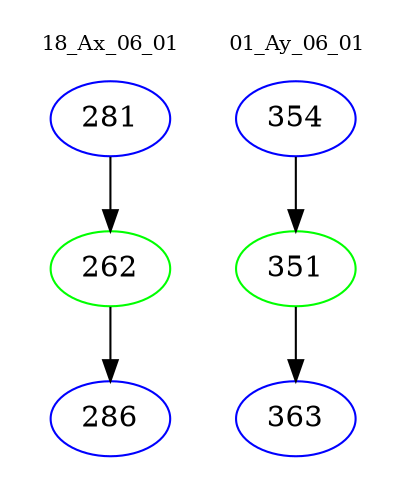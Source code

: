 digraph{
subgraph cluster_0 {
color = white
label = "18_Ax_06_01";
fontsize=10;
T0_281 [label="281", color="blue"]
T0_281 -> T0_262 [color="black"]
T0_262 [label="262", color="green"]
T0_262 -> T0_286 [color="black"]
T0_286 [label="286", color="blue"]
}
subgraph cluster_1 {
color = white
label = "01_Ay_06_01";
fontsize=10;
T1_354 [label="354", color="blue"]
T1_354 -> T1_351 [color="black"]
T1_351 [label="351", color="green"]
T1_351 -> T1_363 [color="black"]
T1_363 [label="363", color="blue"]
}
}
